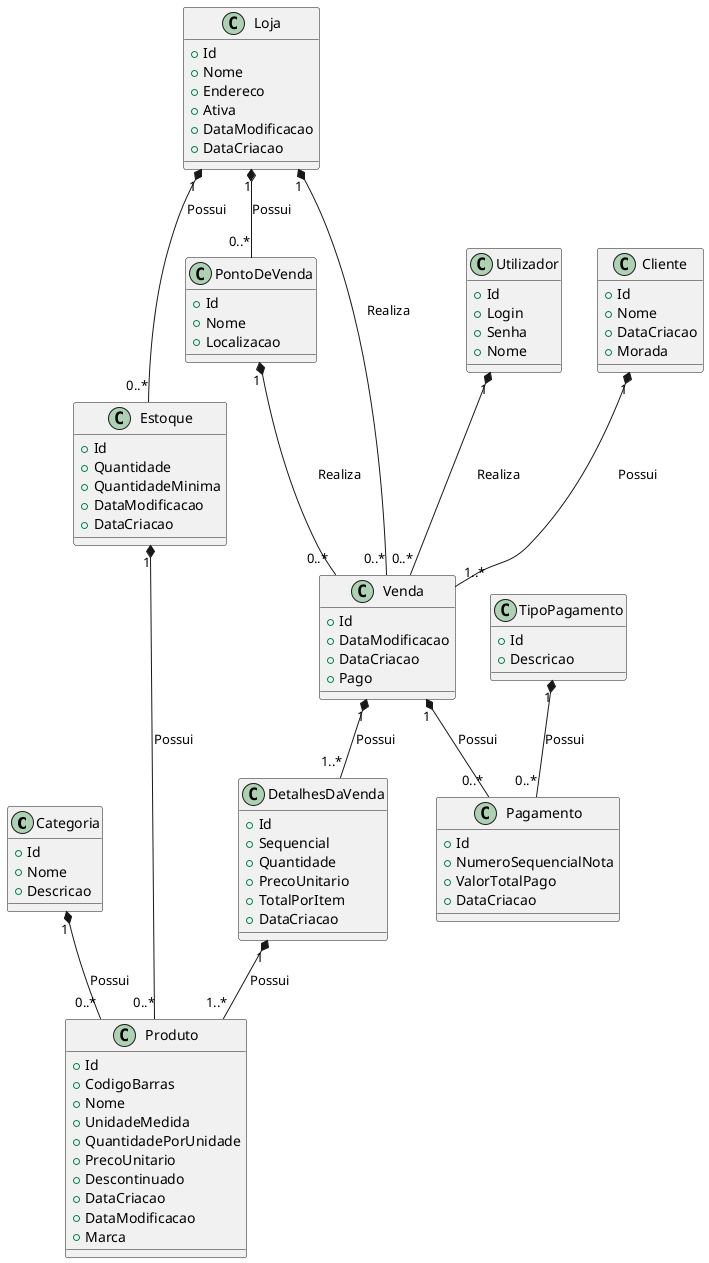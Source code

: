 @startuml Vendas

class Categoria {
    + Id 
    + Nome
    + Descricao    
}

class Produto {
    + Id 
    + CodigoBarras
    + Nome
    + UnidadeMedida
    + QuantidadePorUnidade 
    + PrecoUnitario 
    + Descontinuado
    + DataCriacao 
    + DataModificacao     
    + Marca
}

class Estoque {
    + Id 
    + Quantidade 
    + QuantidadeMinima 
    + DataModificacao 
    + DataCriacao    
 }

class Loja {
    + Id 
    + Nome 
    + Endereco 
    + Ativa
    + DataModificacao 
    + DataCriacao     
 }

 class PontoDeVenda {
    + Id 
    + Nome
    + Localizacao     
}

class Venda {
    + Id 
    + DataModificacao 
    + DataCriacao 
    + Pago
}

class DetalhesDaVenda {
    + Id 
    + Sequencial     
    + Quantidade 
    + PrecoUnitario 
    + TotalPorItem
    + DataCriacao 
}

class Utilizador {
    + Id 
    + Login 
    + Senha 
    + Nome 
}

class TipoPagamento {
    + Id 
    + Descricao
}

class Pagamento {
    + Id 
    + NumeroSequencialNota
    + ValorTotalPago 
    + DataCriacao   
}

class Cliente {
    + Id 
    + Nome
    + DataCriacao
    + Morada
}

' Relacoes
Categoria "1" *-- "0..*" Produto : Possui
Estoque "1" *-- "0..*" Produto : Possui
Loja "1" *-- "0..*" Estoque : Possui
Loja "1" *-- "0..*" PontoDeVenda : Possui
Loja "1" *-- "0..*" Venda : Realiza
PontoDeVenda "1" *-- "0..*" Venda : Realiza
Venda "1" *-- "1..*" DetalhesDaVenda : Possui
Cliente "1" *-- "1..*" Venda : Possui
DetalhesDaVenda "1" *-- "1..*" Produto : Possui
Utilizador  "1" *-- "0..*" Venda : Realiza
TipoPagamento  "1" *-- "0..*" Pagamento : Possui
Venda "1" *-- "0..*" Pagamento : Possui
@enduml
